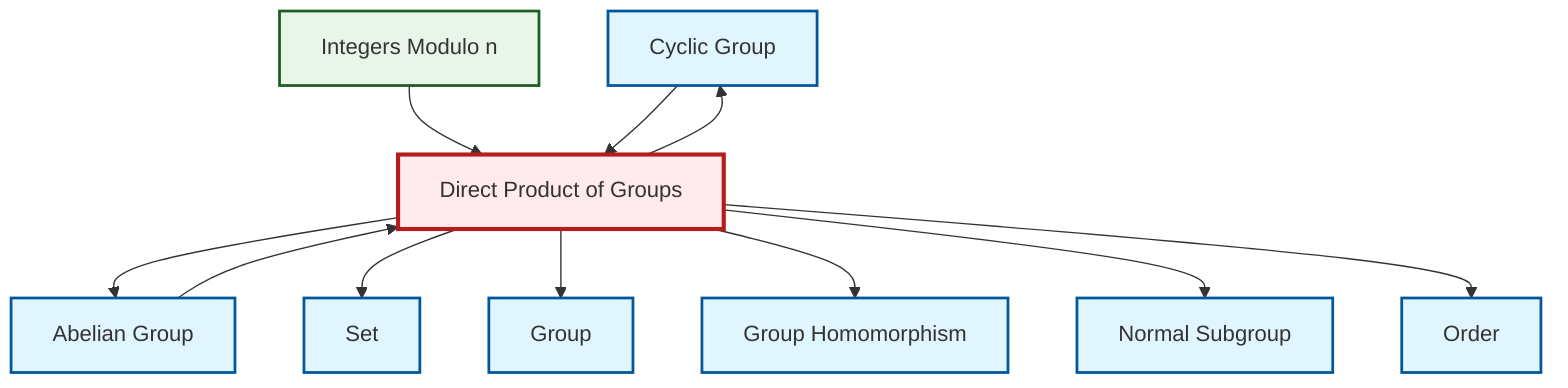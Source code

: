 graph TD
    classDef definition fill:#e1f5fe,stroke:#01579b,stroke-width:2px
    classDef theorem fill:#f3e5f5,stroke:#4a148c,stroke-width:2px
    classDef axiom fill:#fff3e0,stroke:#e65100,stroke-width:2px
    classDef example fill:#e8f5e9,stroke:#1b5e20,stroke-width:2px
    classDef current fill:#ffebee,stroke:#b71c1c,stroke-width:3px
    def-cyclic-group["Cyclic Group"]:::definition
    def-direct-product["Direct Product of Groups"]:::definition
    def-homomorphism["Group Homomorphism"]:::definition
    def-order["Order"]:::definition
    def-set["Set"]:::definition
    def-normal-subgroup["Normal Subgroup"]:::definition
    def-group["Group"]:::definition
    ex-quotient-integers-mod-n["Integers Modulo n"]:::example
    def-abelian-group["Abelian Group"]:::definition
    ex-quotient-integers-mod-n --> def-direct-product
    def-direct-product --> def-abelian-group
    def-direct-product --> def-set
    def-cyclic-group --> def-direct-product
    def-direct-product --> def-group
    def-abelian-group --> def-direct-product
    def-direct-product --> def-homomorphism
    def-direct-product --> def-normal-subgroup
    def-direct-product --> def-cyclic-group
    def-direct-product --> def-order
    class def-direct-product current